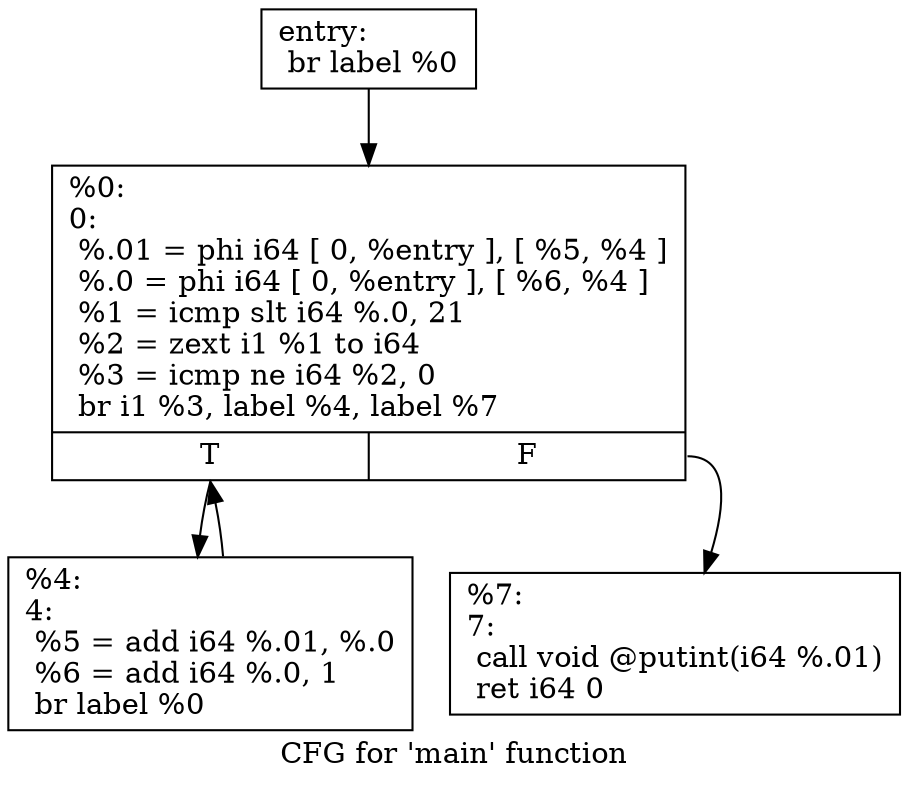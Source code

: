 digraph "CFG for 'main' function" {
	label="CFG for 'main' function";

	Node0xd4b460 [shape=record,label="{entry:\l  br label %0\l}"];
	Node0xd4b460 -> Node0xd4b5f0;
	Node0xd4b5f0 [shape=record,label="{%0:\l0:                                                \l  %.01 = phi i64 [ 0, %entry ], [ %5, %4 ]\l  %.0 = phi i64 [ 0, %entry ], [ %6, %4 ]\l  %1 = icmp slt i64 %.0, 21\l  %2 = zext i1 %1 to i64\l  %3 = icmp ne i64 %2, 0\l  br i1 %3, label %4, label %7\l|{<s0>T|<s1>F}}"];
	Node0xd4b5f0:s0 -> Node0xd4bd10;
	Node0xd4b5f0:s1 -> Node0xd4c150;
	Node0xd4bd10 [shape=record,label="{%4:\l4:                                                \l  %5 = add i64 %.01, %.0\l  %6 = add i64 %.0, 1\l  br label %0\l}"];
	Node0xd4bd10 -> Node0xd4b5f0;
	Node0xd4c150 [shape=record,label="{%7:\l7:                                                \l  call void @putint(i64 %.01)\l  ret i64 0\l}"];
}

